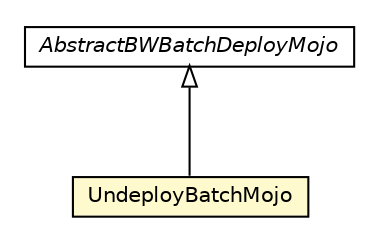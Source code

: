 #!/usr/local/bin/dot
#
# Class diagram 
# Generated by UMLGraph version R5_6-24-gf6e263 (http://www.umlgraph.org/)
#

digraph G {
	edge [fontname="Helvetica",fontsize=10,labelfontname="Helvetica",labelfontsize=10];
	node [fontname="Helvetica",fontsize=10,shape=plaintext];
	nodesep=0.25;
	ranksep=0.5;
	// fr.fastconnect.factory.tibco.bw.maven.deployment.batch.UndeployBatchMojo
	c4665 [label=<<table title="fr.fastconnect.factory.tibco.bw.maven.deployment.batch.UndeployBatchMojo" border="0" cellborder="1" cellspacing="0" cellpadding="2" port="p" bgcolor="lemonChiffon" href="./UndeployBatchMojo.html">
		<tr><td><table border="0" cellspacing="0" cellpadding="1">
<tr><td align="center" balign="center"> UndeployBatchMojo </td></tr>
		</table></td></tr>
		</table>>, URL="./UndeployBatchMojo.html", fontname="Helvetica", fontcolor="black", fontsize=10.0];
	// fr.fastconnect.factory.tibco.bw.maven.deployment.batch.AbstractBWBatchDeployMojo
	c4668 [label=<<table title="fr.fastconnect.factory.tibco.bw.maven.deployment.batch.AbstractBWBatchDeployMojo" border="0" cellborder="1" cellspacing="0" cellpadding="2" port="p" href="./AbstractBWBatchDeployMojo.html">
		<tr><td><table border="0" cellspacing="0" cellpadding="1">
<tr><td align="center" balign="center"><font face="Helvetica-Oblique"> AbstractBWBatchDeployMojo </font></td></tr>
		</table></td></tr>
		</table>>, URL="./AbstractBWBatchDeployMojo.html", fontname="Helvetica", fontcolor="black", fontsize=10.0];
	//fr.fastconnect.factory.tibco.bw.maven.deployment.batch.UndeployBatchMojo extends fr.fastconnect.factory.tibco.bw.maven.deployment.batch.AbstractBWBatchDeployMojo
	c4668:p -> c4665:p [dir=back,arrowtail=empty];
}

